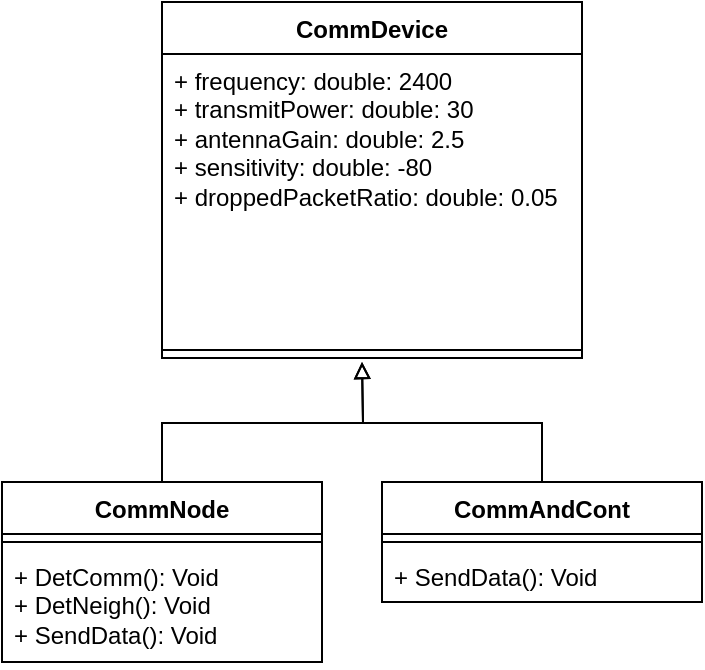 <mxfile version="24.6.4" type="github">
  <diagram name="Page-1" id="SM_NERUJ3dnt5lTOhVBZ">
    <mxGraphModel dx="481" dy="274" grid="1" gridSize="10" guides="1" tooltips="1" connect="1" arrows="1" fold="1" page="1" pageScale="1" pageWidth="850" pageHeight="1100" math="0" shadow="0">
      <root>
        <mxCell id="0" />
        <mxCell id="1" parent="0" />
        <mxCell id="j_G3NL1udsLklxTixIO5-1" value="CommDevice" style="swimlane;fontStyle=1;align=center;verticalAlign=top;childLayout=stackLayout;horizontal=1;startSize=26;horizontalStack=0;resizeParent=1;resizeParentMax=0;resizeLast=0;collapsible=1;marginBottom=0;whiteSpace=wrap;html=1;" vertex="1" parent="1">
          <mxGeometry x="100" y="40" width="210" height="178" as="geometry" />
        </mxCell>
        <mxCell id="j_G3NL1udsLklxTixIO5-2" value="+ frequency: double: 2400&lt;br&gt;&lt;div&gt;&lt;span style=&quot;background-color: initial;&quot;&gt;+ transmitPower: double: 30&lt;/span&gt;&lt;/div&gt;&lt;div&gt;&lt;span style=&quot;background-color: initial;&quot;&gt;+ antennaGain: double: 2.5&lt;/span&gt;&lt;/div&gt;&lt;div&gt;+ sensitivity: double: -80&lt;span style=&quot;background-color: initial;&quot;&gt;&lt;br&gt;&lt;/span&gt;&lt;/div&gt;&lt;div&gt;+ droppedPacketRatio: double: 0.05&lt;br&gt;&lt;/div&gt;" style="text;strokeColor=none;fillColor=none;align=left;verticalAlign=top;spacingLeft=4;spacingRight=4;overflow=hidden;rotatable=0;points=[[0,0.5],[1,0.5]];portConstraint=eastwest;whiteSpace=wrap;html=1;" vertex="1" parent="j_G3NL1udsLklxTixIO5-1">
          <mxGeometry y="26" width="210" height="144" as="geometry" />
        </mxCell>
        <mxCell id="j_G3NL1udsLklxTixIO5-3" value="" style="line;strokeWidth=1;fillColor=none;align=left;verticalAlign=middle;spacingTop=-1;spacingLeft=3;spacingRight=3;rotatable=0;labelPosition=right;points=[];portConstraint=eastwest;strokeColor=inherit;" vertex="1" parent="j_G3NL1udsLklxTixIO5-1">
          <mxGeometry y="170" width="210" height="8" as="geometry" />
        </mxCell>
        <mxCell id="j_G3NL1udsLklxTixIO5-21" style="edgeStyle=orthogonalEdgeStyle;rounded=0;orthogonalLoop=1;jettySize=auto;html=1;exitX=0.5;exitY=0;exitDx=0;exitDy=0;endArrow=block;endFill=0;" edge="1" parent="1" source="j_G3NL1udsLklxTixIO5-11">
          <mxGeometry relative="1" as="geometry">
            <mxPoint x="200" y="220" as="targetPoint" />
          </mxGeometry>
        </mxCell>
        <mxCell id="j_G3NL1udsLklxTixIO5-11" value="CommNode" style="swimlane;fontStyle=1;align=center;verticalAlign=top;childLayout=stackLayout;horizontal=1;startSize=26;horizontalStack=0;resizeParent=1;resizeParentMax=0;resizeLast=0;collapsible=1;marginBottom=0;whiteSpace=wrap;html=1;" vertex="1" parent="1">
          <mxGeometry x="20" y="280" width="160" height="90" as="geometry" />
        </mxCell>
        <mxCell id="j_G3NL1udsLklxTixIO5-13" value="" style="line;strokeWidth=1;fillColor=none;align=left;verticalAlign=middle;spacingTop=-1;spacingLeft=3;spacingRight=3;rotatable=0;labelPosition=right;points=[];portConstraint=eastwest;strokeColor=inherit;" vertex="1" parent="j_G3NL1udsLklxTixIO5-11">
          <mxGeometry y="26" width="160" height="8" as="geometry" />
        </mxCell>
        <mxCell id="j_G3NL1udsLklxTixIO5-14" value="+ DetComm(): Void&lt;div&gt;+ DetNeigh(): Void&lt;br&gt;&lt;/div&gt;&lt;div&gt;+ SendData(): Void&lt;br&gt;&lt;/div&gt;" style="text;strokeColor=none;fillColor=none;align=left;verticalAlign=top;spacingLeft=4;spacingRight=4;overflow=hidden;rotatable=0;points=[[0,0.5],[1,0.5]];portConstraint=eastwest;whiteSpace=wrap;html=1;" vertex="1" parent="j_G3NL1udsLklxTixIO5-11">
          <mxGeometry y="34" width="160" height="56" as="geometry" />
        </mxCell>
        <mxCell id="j_G3NL1udsLklxTixIO5-22" style="edgeStyle=orthogonalEdgeStyle;rounded=0;orthogonalLoop=1;jettySize=auto;html=1;exitX=0.5;exitY=0;exitDx=0;exitDy=0;endArrow=block;endFill=0;" edge="1" parent="1" source="j_G3NL1udsLklxTixIO5-15">
          <mxGeometry relative="1" as="geometry">
            <mxPoint x="200" y="220" as="targetPoint" />
          </mxGeometry>
        </mxCell>
        <mxCell id="j_G3NL1udsLklxTixIO5-15" value="CommAndCont" style="swimlane;fontStyle=1;align=center;verticalAlign=top;childLayout=stackLayout;horizontal=1;startSize=26;horizontalStack=0;resizeParent=1;resizeParentMax=0;resizeLast=0;collapsible=1;marginBottom=0;whiteSpace=wrap;html=1;" vertex="1" parent="1">
          <mxGeometry x="210" y="280" width="160" height="60" as="geometry" />
        </mxCell>
        <mxCell id="j_G3NL1udsLklxTixIO5-17" value="" style="line;strokeWidth=1;fillColor=none;align=left;verticalAlign=middle;spacingTop=-1;spacingLeft=3;spacingRight=3;rotatable=0;labelPosition=right;points=[];portConstraint=eastwest;strokeColor=inherit;" vertex="1" parent="j_G3NL1udsLklxTixIO5-15">
          <mxGeometry y="26" width="160" height="8" as="geometry" />
        </mxCell>
        <mxCell id="j_G3NL1udsLklxTixIO5-18" value="&lt;div&gt;&lt;span style=&quot;background-color: initial;&quot;&gt;+ SendData(): Void&lt;/span&gt;&lt;br&gt;&lt;/div&gt;" style="text;strokeColor=none;fillColor=none;align=left;verticalAlign=top;spacingLeft=4;spacingRight=4;overflow=hidden;rotatable=0;points=[[0,0.5],[1,0.5]];portConstraint=eastwest;whiteSpace=wrap;html=1;" vertex="1" parent="j_G3NL1udsLklxTixIO5-15">
          <mxGeometry y="34" width="160" height="26" as="geometry" />
        </mxCell>
      </root>
    </mxGraphModel>
  </diagram>
</mxfile>

